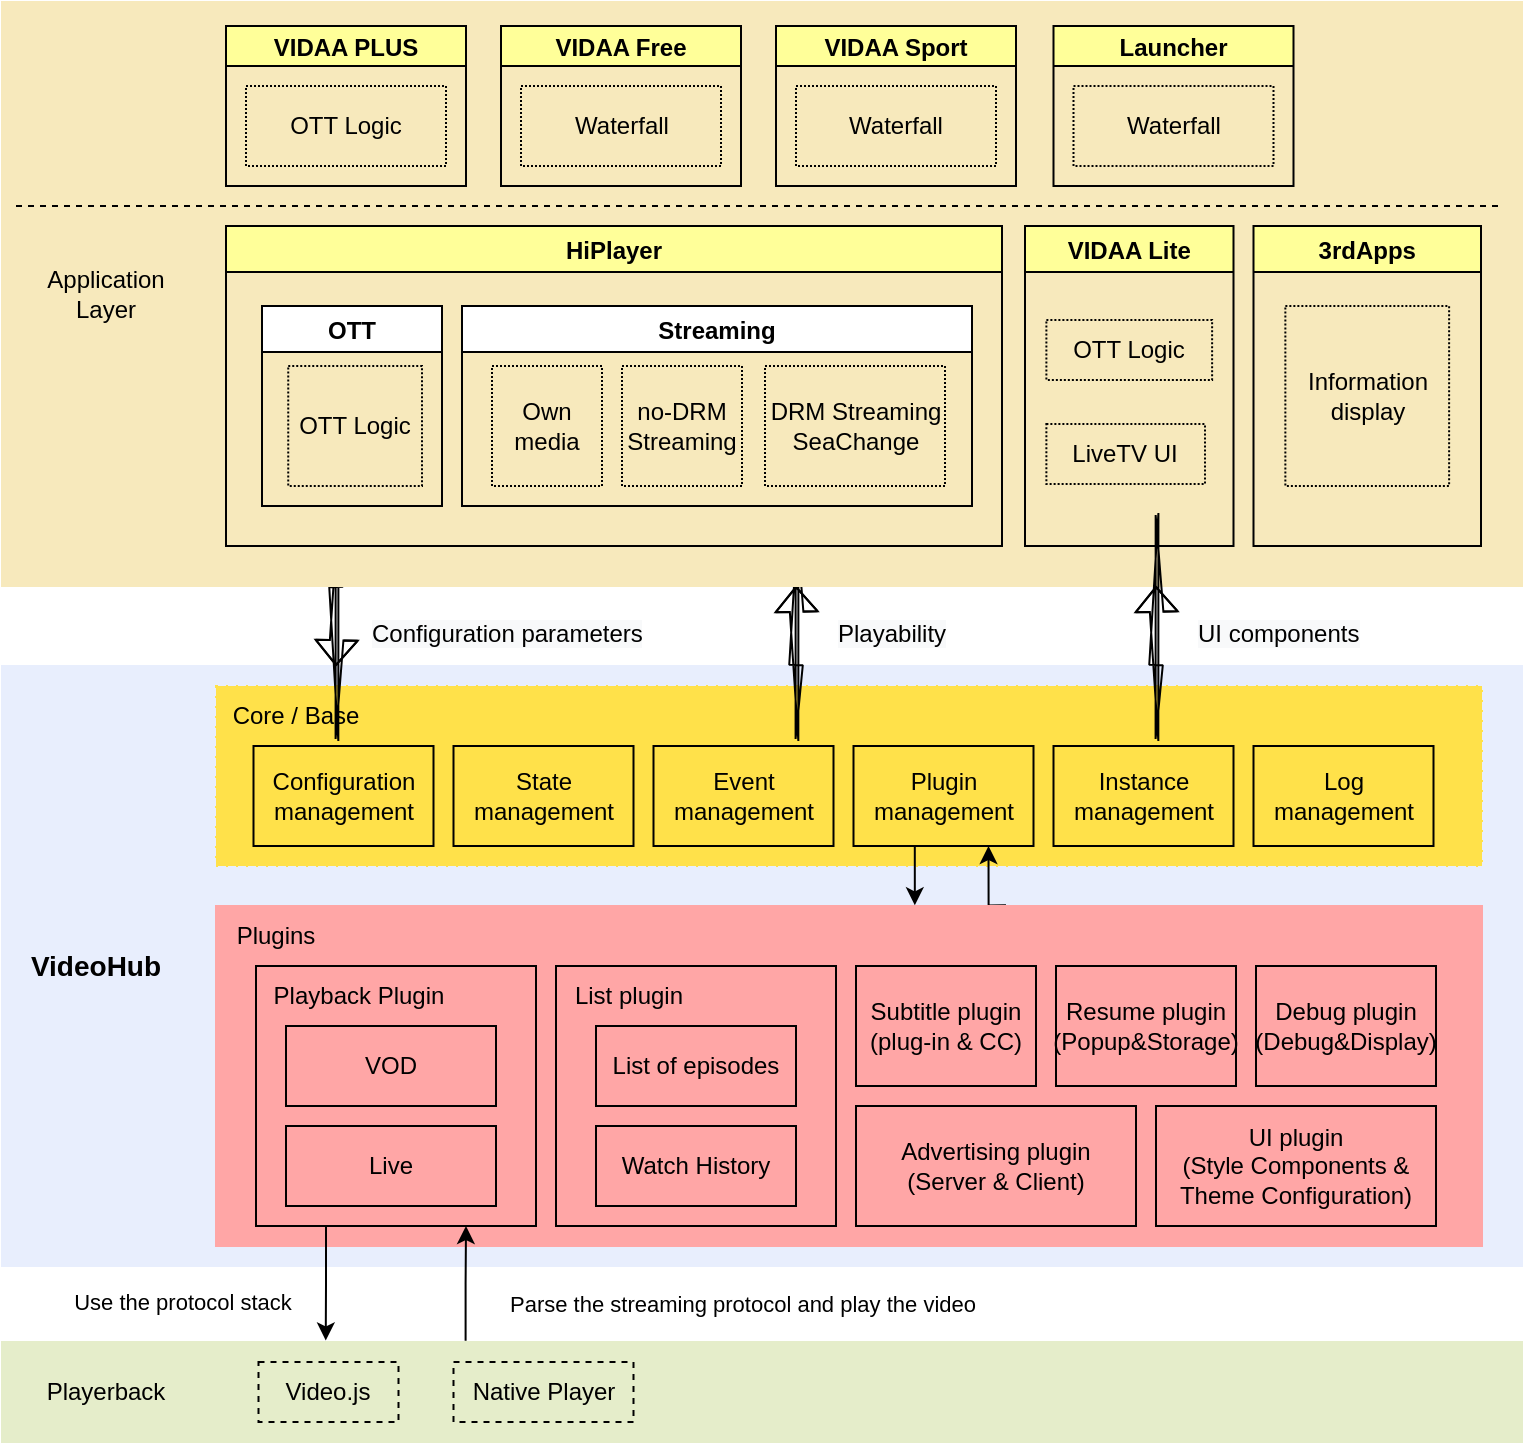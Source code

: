 <mxfile version="19.0.2" type="github" pages="2">
  <diagram name="Architecture" id="PLySDpZhw0bRO1F781s7">
    <mxGraphModel dx="2249" dy="762" grid="1" gridSize="10" guides="1" tooltips="1" connect="1" arrows="1" fold="1" page="1" pageScale="1" pageWidth="827" pageHeight="1169" math="0" shadow="0">
      <root>
        <mxCell id="0" />
        <mxCell id="1" parent="0" />
        <mxCell id="8mS8brHHHOD_8-OSbyAV-669" value="" style="rounded=0;whiteSpace=wrap;html=1;strokeColor=#E5EDCA;fillColor=#e5edca;" parent="1" vertex="1">
          <mxGeometry x="-800" y="710" width="760" height="50" as="geometry" />
        </mxCell>
        <mxCell id="8mS8brHHHOD_8-OSbyAV-670" value="" style="rounded=0;whiteSpace=wrap;html=1;strokeColor=#E8EEFD;fillColor=#e8eefd;" parent="1" vertex="1">
          <mxGeometry x="-800" y="372" width="760" height="300" as="geometry" />
        </mxCell>
        <mxCell id="8mS8brHHHOD_8-OSbyAV-671" value="" style="rounded=0;whiteSpace=wrap;html=1;dashed=1;dashPattern=1 4;fillColor=#FFE14A;strokeColor=#FFE14A;" parent="1" vertex="1">
          <mxGeometry x="-693" y="382" width="633" height="90" as="geometry" />
        </mxCell>
        <mxCell id="8mS8brHHHOD_8-OSbyAV-672" style="edgeStyle=orthogonalEdgeStyle;shape=flexArrow;rounded=0;orthogonalLoop=1;jettySize=auto;html=1;exitX=0.25;exitY=1;exitDx=0;exitDy=0;entryX=0.25;entryY=0;entryDx=0;entryDy=0;width=6.78;endSize=3.797;endWidth=13.229;" parent="1" edge="1">
          <mxGeometry relative="1" as="geometry">
            <mxPoint x="-633.0" y="332" as="sourcePoint" />
            <mxPoint x="-633" y="372" as="targetPoint" />
          </mxGeometry>
        </mxCell>
        <mxCell id="8mS8brHHHOD_8-OSbyAV-673" value="&lt;b&gt;&lt;font style=&quot;font-size: 14px;&quot;&gt;VideoHub&lt;/font&gt;&lt;/b&gt;" style="text;html=1;strokeColor=none;fillColor=none;align=center;verticalAlign=middle;whiteSpace=wrap;rounded=0;" parent="1" vertex="1">
          <mxGeometry x="-793" y="512" width="80" height="20" as="geometry" />
        </mxCell>
        <mxCell id="8mS8brHHHOD_8-OSbyAV-674" value="&lt;span style=&quot;color: rgb(0, 0, 0); font-family: Helvetica; font-size: 12px; font-style: normal; font-variant-ligatures: no-common-ligatures; font-variant-caps: normal; font-weight: 400; letter-spacing: normal; orphans: 2; text-align: center; text-indent: 0px; text-transform: none; widows: 2; word-spacing: 0px; -webkit-text-stroke-width: 0px; background-color: rgb(248, 249, 250); text-decoration-thickness: initial; text-decoration-style: initial; text-decoration-color: initial; float: none; display: inline !important;&quot;&gt;Configuration parameters&lt;/span&gt;" style="text;whiteSpace=wrap;html=1;" parent="1" vertex="1">
          <mxGeometry x="-617.25" y="342" width="143" height="30" as="geometry" />
        </mxCell>
        <mxCell id="8mS8brHHHOD_8-OSbyAV-675" value="&lt;span style=&quot;color: rgb(0, 0, 0); font-family: Helvetica; font-size: 12px; font-style: normal; font-variant-ligatures: no-common-ligatures; font-variant-caps: normal; font-weight: 400; letter-spacing: normal; orphans: 2; text-align: center; text-indent: 0px; text-transform: none; widows: 2; word-spacing: 0px; -webkit-text-stroke-width: 0px; background-color: rgb(248, 249, 250); text-decoration-thickness: initial; text-decoration-style: initial; text-decoration-color: initial; float: none; display: inline !important;&quot;&gt;Playability&lt;/span&gt;" style="text;whiteSpace=wrap;html=1;" parent="1" vertex="1">
          <mxGeometry x="-384.25" y="342" width="80" height="30" as="geometry" />
        </mxCell>
        <mxCell id="8mS8brHHHOD_8-OSbyAV-676" value="State management" style="rounded=0;whiteSpace=wrap;html=1;fillColor=none;" parent="1" vertex="1">
          <mxGeometry x="-574.25" y="412" width="90" height="50" as="geometry" />
        </mxCell>
        <mxCell id="8mS8brHHHOD_8-OSbyAV-677" value="Configuration management" style="rounded=0;whiteSpace=wrap;html=1;strokeColor=#000000;fillColor=none;" parent="1" vertex="1">
          <mxGeometry x="-674.25" y="412" width="90" height="50" as="geometry" />
        </mxCell>
        <mxCell id="8mS8brHHHOD_8-OSbyAV-678" value="Core / Base" style="text;html=1;strokeColor=none;fillColor=none;align=center;verticalAlign=middle;whiteSpace=wrap;rounded=0;dashed=1;" parent="1" vertex="1">
          <mxGeometry x="-693" y="382" width="80" height="30" as="geometry" />
        </mxCell>
        <mxCell id="8mS8brHHHOD_8-OSbyAV-679" value="Instance management" style="rounded=0;whiteSpace=wrap;html=1;fillColor=none;" parent="1" vertex="1">
          <mxGeometry x="-274.25" y="412" width="90" height="50" as="geometry" />
        </mxCell>
        <mxCell id="8mS8brHHHOD_8-OSbyAV-680" value="Event management" style="rounded=0;whiteSpace=wrap;html=1;fillColor=none;" parent="1" vertex="1">
          <mxGeometry x="-474.25" y="412" width="90" height="50" as="geometry" />
        </mxCell>
        <mxCell id="8mS8brHHHOD_8-OSbyAV-681" style="edgeStyle=orthogonalEdgeStyle;rounded=0;orthogonalLoop=1;jettySize=auto;html=1;exitX=0.624;exitY=-0.002;exitDx=0;exitDy=0;entryX=0.75;entryY=1;entryDx=0;entryDy=0;exitPerimeter=0;" parent="1" source="8mS8brHHHOD_8-OSbyAV-682" target="8mS8brHHHOD_8-OSbyAV-687" edge="1">
          <mxGeometry relative="1" as="geometry" />
        </mxCell>
        <mxCell id="8mS8brHHHOD_8-OSbyAV-682" value="" style="rounded=0;whiteSpace=wrap;html=1;fillColor=#FFA6A6;strokeColor=#FFA6A6;" parent="1" vertex="1">
          <mxGeometry x="-693" y="492" width="633" height="170" as="geometry" />
        </mxCell>
        <mxCell id="8mS8brHHHOD_8-OSbyAV-683" value="Plugins" style="text;html=1;strokeColor=none;fillColor=none;align=center;verticalAlign=middle;whiteSpace=wrap;rounded=0;dashed=1;" parent="1" vertex="1">
          <mxGeometry x="-693" y="492" width="60" height="30" as="geometry" />
        </mxCell>
        <mxCell id="8mS8brHHHOD_8-OSbyAV-684" style="edgeStyle=orthogonalEdgeStyle;rounded=0;orthogonalLoop=1;jettySize=auto;html=1;exitX=0.25;exitY=1;exitDx=0;exitDy=0;entryX=0.213;entryY=-0.015;entryDx=0;entryDy=0;entryPerimeter=0;" parent="1" source="8mS8brHHHOD_8-OSbyAV-685" target="8mS8brHHHOD_8-OSbyAV-669" edge="1">
          <mxGeometry relative="1" as="geometry">
            <mxPoint x="-638" y="692" as="targetPoint" />
          </mxGeometry>
        </mxCell>
        <mxCell id="faNPm7VZ7oeLb7AtSKTi-17" value="Use the protocol stack" style="edgeLabel;html=1;align=center;verticalAlign=middle;resizable=0;points=[];" parent="8mS8brHHHOD_8-OSbyAV-684" vertex="1" connectable="0">
          <mxGeometry x="-0.181" y="-1" relative="1" as="geometry">
            <mxPoint x="-71" y="14" as="offset" />
          </mxGeometry>
        </mxCell>
        <mxCell id="8mS8brHHHOD_8-OSbyAV-685" value="" style="rounded=0;whiteSpace=wrap;html=1;fillColor=none;" parent="1" vertex="1">
          <mxGeometry x="-673" y="522" width="140" height="130" as="geometry" />
        </mxCell>
        <mxCell id="8mS8brHHHOD_8-OSbyAV-686" style="edgeStyle=orthogonalEdgeStyle;rounded=0;orthogonalLoop=1;jettySize=auto;html=1;exitX=0.25;exitY=1;exitDx=0;exitDy=0;entryX=0.552;entryY=-0.002;entryDx=0;entryDy=0;entryPerimeter=0;" parent="1" source="8mS8brHHHOD_8-OSbyAV-687" target="8mS8brHHHOD_8-OSbyAV-682" edge="1">
          <mxGeometry relative="1" as="geometry" />
        </mxCell>
        <mxCell id="8mS8brHHHOD_8-OSbyAV-687" value="Plugin management" style="rounded=0;whiteSpace=wrap;html=1;fillColor=none;" parent="1" vertex="1">
          <mxGeometry x="-374.25" y="412" width="90" height="50" as="geometry" />
        </mxCell>
        <mxCell id="8mS8brHHHOD_8-OSbyAV-688" value="" style="rounded=0;whiteSpace=wrap;html=1;fillColor=none;" parent="1" vertex="1">
          <mxGeometry x="-523" y="522" width="140" height="130" as="geometry" />
        </mxCell>
        <mxCell id="8mS8brHHHOD_8-OSbyAV-690" value="Playback Plugin" style="text;html=1;strokeColor=none;fillColor=none;align=center;verticalAlign=middle;whiteSpace=wrap;rounded=0;" parent="1" vertex="1">
          <mxGeometry x="-673" y="522" width="103" height="30" as="geometry" />
        </mxCell>
        <mxCell id="8mS8brHHHOD_8-OSbyAV-691" value="VOD" style="rounded=0;whiteSpace=wrap;html=1;fillColor=none;" parent="1" vertex="1">
          <mxGeometry x="-658" y="552" width="105" height="40" as="geometry" />
        </mxCell>
        <mxCell id="8mS8brHHHOD_8-OSbyAV-692" value="Log management" style="rounded=0;whiteSpace=wrap;html=1;fillColor=none;" parent="1" vertex="1">
          <mxGeometry x="-174.25" y="412" width="90" height="50" as="geometry" />
        </mxCell>
        <mxCell id="8mS8brHHHOD_8-OSbyAV-693" value="Live" style="rounded=0;whiteSpace=wrap;html=1;fillColor=none;" parent="1" vertex="1">
          <mxGeometry x="-658" y="602" width="105" height="40" as="geometry" />
        </mxCell>
        <mxCell id="8mS8brHHHOD_8-OSbyAV-694" value="List of episodes" style="rounded=0;whiteSpace=wrap;html=1;fillColor=none;" parent="1" vertex="1">
          <mxGeometry x="-503" y="552" width="100" height="40" as="geometry" />
        </mxCell>
        <mxCell id="8mS8brHHHOD_8-OSbyAV-695" value="List plugin" style="text;html=1;strokeColor=none;fillColor=none;align=center;verticalAlign=middle;whiteSpace=wrap;rounded=0;" parent="1" vertex="1">
          <mxGeometry x="-523" y="522" width="73" height="30" as="geometry" />
        </mxCell>
        <mxCell id="8mS8brHHHOD_8-OSbyAV-696" value="Watch History" style="rounded=0;whiteSpace=wrap;html=1;fillColor=none;" parent="1" vertex="1">
          <mxGeometry x="-503" y="602" width="100" height="40" as="geometry" />
        </mxCell>
        <mxCell id="8mS8brHHHOD_8-OSbyAV-697" value="&lt;div&gt;Subtitle plugin&lt;/div&gt;&lt;div&gt;(plug-in &amp;amp; CC)&lt;/div&gt;" style="rounded=0;whiteSpace=wrap;html=1;fillColor=none;" parent="1" vertex="1">
          <mxGeometry x="-373" y="522" width="90" height="60" as="geometry" />
        </mxCell>
        <mxCell id="8mS8brHHHOD_8-OSbyAV-698" value="&lt;div&gt;UI plugin&lt;/div&gt;&lt;div&gt;(Style Components &amp;amp; Theme Configuration)&lt;/div&gt;" style="rounded=0;whiteSpace=wrap;html=1;fillColor=none;" parent="1" vertex="1">
          <mxGeometry x="-223" y="592" width="140" height="60" as="geometry" />
        </mxCell>
        <mxCell id="8mS8brHHHOD_8-OSbyAV-699" value="&lt;div&gt;Debug plugin&lt;/div&gt;&lt;div&gt;(Debug&amp;amp;Display)&lt;/div&gt;" style="rounded=0;whiteSpace=wrap;html=1;fillColor=none;" parent="1" vertex="1">
          <mxGeometry x="-173" y="522" width="90" height="60" as="geometry" />
        </mxCell>
        <mxCell id="8mS8brHHHOD_8-OSbyAV-700" value="&lt;div&gt;Resume plugin&lt;/div&gt;&lt;div&gt;(Popup&amp;amp;Storage)&lt;/div&gt;" style="rounded=0;whiteSpace=wrap;html=1;fillColor=none;" parent="1" vertex="1">
          <mxGeometry x="-273" y="522" width="90" height="60" as="geometry" />
        </mxCell>
        <mxCell id="8mS8brHHHOD_8-OSbyAV-701" value="&lt;div&gt;Advertising plugin&lt;/div&gt;&lt;div&gt;(Server &amp;amp; Client)&lt;/div&gt;" style="rounded=0;whiteSpace=wrap;html=1;fillColor=none;" parent="1" vertex="1">
          <mxGeometry x="-373" y="592" width="140" height="60" as="geometry" />
        </mxCell>
        <mxCell id="8mS8brHHHOD_8-OSbyAV-702" style="edgeStyle=orthogonalEdgeStyle;shape=flexArrow;rounded=0;orthogonalLoop=1;jettySize=auto;html=1;exitX=0.25;exitY=1;exitDx=0;exitDy=0;width=6.78;endSize=3.797;endWidth=13.229;" parent="1" edge="1">
          <mxGeometry relative="1" as="geometry">
            <mxPoint x="-403.0" y="372" as="sourcePoint" />
            <mxPoint x="-403.0" y="332" as="targetPoint" />
          </mxGeometry>
        </mxCell>
        <mxCell id="8mS8brHHHOD_8-OSbyAV-703" style="edgeStyle=orthogonalEdgeStyle;rounded=0;orthogonalLoop=1;jettySize=auto;html=1;entryX=0.75;entryY=1;entryDx=0;entryDy=0;exitX=0.305;exitY=-0.012;exitDx=0;exitDy=0;exitPerimeter=0;" parent="1" source="8mS8brHHHOD_8-OSbyAV-669" target="8mS8brHHHOD_8-OSbyAV-685" edge="1">
          <mxGeometry relative="1" as="geometry">
            <mxPoint x="-568" y="692" as="sourcePoint" />
          </mxGeometry>
        </mxCell>
        <mxCell id="faNPm7VZ7oeLb7AtSKTi-18" value="Parse the streaming protocol and play the video" style="edgeLabel;html=1;align=center;verticalAlign=middle;resizable=0;points=[];" parent="8mS8brHHHOD_8-OSbyAV-703" vertex="1" connectable="0">
          <mxGeometry x="-0.37" relative="1" as="geometry">
            <mxPoint x="138" y="-1" as="offset" />
          </mxGeometry>
        </mxCell>
        <mxCell id="8mS8brHHHOD_8-OSbyAV-704" value="Video.js" style="rounded=0;whiteSpace=wrap;html=1;dashed=1;fillColor=none;" parent="1" vertex="1">
          <mxGeometry x="-671.75" y="720" width="70" height="30" as="geometry" />
        </mxCell>
        <mxCell id="8mS8brHHHOD_8-OSbyAV-705" value="Native Player" style="rounded=0;whiteSpace=wrap;html=1;dashed=1;fillColor=none;" parent="1" vertex="1">
          <mxGeometry x="-574.25" y="720" width="90" height="30" as="geometry" />
        </mxCell>
        <mxCell id="8mS8brHHHOD_8-OSbyAV-706" value="Playerback" style="text;html=1;strokeColor=none;fillColor=none;align=center;verticalAlign=middle;whiteSpace=wrap;rounded=0;" parent="1" vertex="1">
          <mxGeometry x="-798" y="725" width="100" height="20" as="geometry" />
        </mxCell>
        <mxCell id="8mS8brHHHOD_8-OSbyAV-617" value="" style="rounded=0;whiteSpace=wrap;html=1;strokeColor=#F7E9BC;fillColor=#f7e9bc;" parent="1" vertex="1">
          <mxGeometry x="-800" y="40" width="760" height="292" as="geometry" />
        </mxCell>
        <mxCell id="8mS8brHHHOD_8-OSbyAV-708" value="HiPlayer" style="swimlane;labelBackgroundColor=none;fontColor=default;swimlaneFillColor=none;fillColor=#FFFF99;" parent="1" vertex="1">
          <mxGeometry x="-688" y="152" width="388" height="160" as="geometry" />
        </mxCell>
        <mxCell id="8mS8brHHHOD_8-OSbyAV-710" value="OTT" style="swimlane;" parent="8mS8brHHHOD_8-OSbyAV-708" vertex="1">
          <mxGeometry x="18" y="40" width="90" height="100" as="geometry" />
        </mxCell>
        <mxCell id="8mS8brHHHOD_8-OSbyAV-711" value="OTT Logic" style="rounded=0;whiteSpace=wrap;html=1;fillColor=none;dashed=1;dashPattern=1 1;" parent="8mS8brHHHOD_8-OSbyAV-710" vertex="1">
          <mxGeometry x="13.12" y="30" width="66.88" height="60" as="geometry" />
        </mxCell>
        <mxCell id="8mS8brHHHOD_8-OSbyAV-712" value="Streaming" style="swimlane;" parent="8mS8brHHHOD_8-OSbyAV-708" vertex="1">
          <mxGeometry x="118" y="40" width="255" height="100" as="geometry" />
        </mxCell>
        <mxCell id="8mS8brHHHOD_8-OSbyAV-713" value="Own media" style="rounded=0;whiteSpace=wrap;html=1;fillColor=none;dashed=1;dashPattern=1 1;" parent="8mS8brHHHOD_8-OSbyAV-712" vertex="1">
          <mxGeometry x="15" y="30" width="55" height="60" as="geometry" />
        </mxCell>
        <mxCell id="8mS8brHHHOD_8-OSbyAV-715" value="no-DRM Streaming" style="rounded=0;whiteSpace=wrap;html=1;fillColor=none;dashed=1;dashPattern=1 1;" parent="8mS8brHHHOD_8-OSbyAV-712" vertex="1">
          <mxGeometry x="80" y="30" width="60" height="60" as="geometry" />
        </mxCell>
        <mxCell id="8mS8brHHHOD_8-OSbyAV-716" value="VIDAA Lite" style="swimlane;labelBackgroundColor=none;fontColor=default;fillColor=#FFFF99;" parent="1" vertex="1">
          <mxGeometry x="-288.5" y="152" width="104.25" height="160" as="geometry" />
        </mxCell>
        <mxCell id="8mS8brHHHOD_8-OSbyAV-718" value="OTT Logic" style="rounded=0;whiteSpace=wrap;html=1;fillColor=none;dashed=1;dashPattern=1 1;" parent="8mS8brHHHOD_8-OSbyAV-716" vertex="1">
          <mxGeometry x="10.69" y="47" width="82.87" height="30" as="geometry" />
        </mxCell>
        <mxCell id="8mS8brHHHOD_8-OSbyAV-719" value="LiveTV UI" style="rounded=0;whiteSpace=wrap;html=1;fillColor=none;dashed=1;dashPattern=1 1;" parent="8mS8brHHHOD_8-OSbyAV-716" vertex="1">
          <mxGeometry x="10.69" y="99" width="79.31" height="30" as="geometry" />
        </mxCell>
        <mxCell id="8mS8brHHHOD_8-OSbyAV-720" value="3rdApps" style="swimlane;labelBackgroundColor=none;fontColor=default;fillColor=#FFFF99;" parent="1" vertex="1">
          <mxGeometry x="-174.25" y="152" width="113.75" height="160" as="geometry" />
        </mxCell>
        <mxCell id="8mS8brHHHOD_8-OSbyAV-722" value="Information display" style="rounded=0;whiteSpace=wrap;html=1;fillColor=none;dashed=1;dashPattern=1 1;" parent="8mS8brHHHOD_8-OSbyAV-720" vertex="1">
          <mxGeometry x="15.93" y="40" width="81.88" height="90" as="geometry" />
        </mxCell>
        <mxCell id="8mS8brHHHOD_8-OSbyAV-724" value="Application Layer" style="text;html=1;strokeColor=none;fillColor=none;align=center;verticalAlign=middle;whiteSpace=wrap;rounded=0;" parent="1" vertex="1">
          <mxGeometry x="-783" y="176" width="70" height="20" as="geometry" />
        </mxCell>
        <mxCell id="faNPm7VZ7oeLb7AtSKTi-1" value="" style="endArrow=none;html=1;strokeWidth=1;dashed=1;" parent="1" edge="1">
          <mxGeometry width="50" height="50" relative="1" as="geometry">
            <mxPoint x="-793" y="142" as="sourcePoint" />
            <mxPoint x="-50" y="142" as="targetPoint" />
          </mxGeometry>
        </mxCell>
        <mxCell id="faNPm7VZ7oeLb7AtSKTi-2" value="VIDAA PLUS" style="swimlane;labelBackgroundColor=none;fontColor=default;fillColor=#FFFF99;startSize=20;" parent="1" vertex="1">
          <mxGeometry x="-688" y="52" width="120" height="80" as="geometry" />
        </mxCell>
        <mxCell id="faNPm7VZ7oeLb7AtSKTi-3" value="OTT Logic" style="rounded=0;whiteSpace=wrap;html=1;fillColor=none;dashed=1;dashPattern=1 1;" parent="faNPm7VZ7oeLb7AtSKTi-2" vertex="1">
          <mxGeometry x="10" y="30" width="100" height="40" as="geometry" />
        </mxCell>
        <mxCell id="faNPm7VZ7oeLb7AtSKTi-4" value="VIDAA Free" style="swimlane;labelBackgroundColor=none;fontColor=default;fillColor=#FFFF99;startSize=20;" parent="1" vertex="1">
          <mxGeometry x="-550.5" y="52" width="120" height="80" as="geometry" />
        </mxCell>
        <mxCell id="faNPm7VZ7oeLb7AtSKTi-5" value="Waterfall" style="rounded=0;whiteSpace=wrap;html=1;fillColor=none;dashed=1;dashPattern=1 1;" parent="faNPm7VZ7oeLb7AtSKTi-4" vertex="1">
          <mxGeometry x="10" y="30" width="100" height="40" as="geometry" />
        </mxCell>
        <mxCell id="faNPm7VZ7oeLb7AtSKTi-6" value="VIDAA Sport" style="swimlane;labelBackgroundColor=none;fontColor=default;fillColor=#FFFF99;startSize=20;" parent="1" vertex="1">
          <mxGeometry x="-413" y="52" width="120" height="80" as="geometry" />
        </mxCell>
        <mxCell id="faNPm7VZ7oeLb7AtSKTi-7" value="Waterfall" style="rounded=0;whiteSpace=wrap;html=1;fillColor=none;dashed=1;dashPattern=1 1;" parent="faNPm7VZ7oeLb7AtSKTi-6" vertex="1">
          <mxGeometry x="10" y="30" width="100" height="40" as="geometry" />
        </mxCell>
        <mxCell id="faNPm7VZ7oeLb7AtSKTi-8" value="Launcher" style="swimlane;labelBackgroundColor=none;fontColor=default;fillColor=#FFFF99;startSize=20;" parent="1" vertex="1">
          <mxGeometry x="-274.25" y="52" width="120" height="80" as="geometry" />
        </mxCell>
        <mxCell id="faNPm7VZ7oeLb7AtSKTi-9" value="Waterfall" style="rounded=0;whiteSpace=wrap;html=1;fillColor=none;dashed=1;dashPattern=1 1;" parent="faNPm7VZ7oeLb7AtSKTi-8" vertex="1">
          <mxGeometry x="10" y="30" width="100" height="40" as="geometry" />
        </mxCell>
        <mxCell id="faNPm7VZ7oeLb7AtSKTi-15" value="&lt;span style=&quot;color: rgb(0, 0, 0); font-family: Helvetica; font-size: 12px; font-style: normal; font-variant-ligatures: no-common-ligatures; font-variant-caps: normal; font-weight: 400; letter-spacing: normal; orphans: 2; text-align: center; text-indent: 0px; text-transform: none; widows: 2; word-spacing: 0px; -webkit-text-stroke-width: 0px; background-color: rgb(248, 249, 250); text-decoration-thickness: initial; text-decoration-style: initial; text-decoration-color: initial; float: none; display: inline !important;&quot;&gt;UI components&lt;/span&gt;" style="text;whiteSpace=wrap;html=1;" parent="1" vertex="1">
          <mxGeometry x="-204.25" y="342" width="94.25" height="30" as="geometry" />
        </mxCell>
        <mxCell id="faNPm7VZ7oeLb7AtSKTi-16" style="edgeStyle=orthogonalEdgeStyle;shape=flexArrow;rounded=0;orthogonalLoop=1;jettySize=auto;html=1;exitX=0.25;exitY=1;exitDx=0;exitDy=0;width=6.78;endSize=3.797;endWidth=13.229;" parent="1" edge="1">
          <mxGeometry relative="1" as="geometry">
            <mxPoint x="-223.0" y="372" as="sourcePoint" />
            <mxPoint x="-223" y="332" as="targetPoint" />
          </mxGeometry>
        </mxCell>
        <mxCell id="8mS8brHHHOD_8-OSbyAV-714" value="DRM Streaming&lt;br&gt;SeaChange" style="rounded=0;whiteSpace=wrap;html=1;fillColor=none;dashed=1;dashPattern=1 1;" parent="1" vertex="1">
          <mxGeometry x="-418.5" y="222" width="90" height="60" as="geometry" />
        </mxCell>
      </root>
    </mxGraphModel>
  </diagram>
  <diagram name="Context" id="ozNRaQpCO2TQ-9G1t7Bm">
    <mxGraphModel dx="2249" dy="762" grid="1" gridSize="10" guides="1" tooltips="1" connect="1" arrows="1" fold="1" page="1" pageScale="1" pageWidth="827" pageHeight="1169" math="0" shadow="0">
      <root>
        <mxCell id="0" />
        <mxCell id="1" parent="0" />
        <mxCell id="zPBEmPZz1ujO-j39ivYT-1" style="rounded=0;orthogonalLoop=1;jettySize=auto;html=1;exitX=0.25;exitY=1;exitDx=0;exitDy=0;exitPerimeter=0;entryX=0.5;entryY=0;entryDx=0;entryDy=0;entryPerimeter=0;dashed=1;" parent="1" source="zPBEmPZz1ujO-j39ivYT-5" target="zPBEmPZz1ujO-j39ivYT-8" edge="1">
          <mxGeometry relative="1" as="geometry">
            <Array as="points" />
          </mxGeometry>
        </mxCell>
        <mxCell id="zPBEmPZz1ujO-j39ivYT-2" value="View Media" style="edgeLabel;html=1;align=center;verticalAlign=middle;resizable=0;points=[];" parent="zPBEmPZz1ujO-j39ivYT-1" vertex="1" connectable="0">
          <mxGeometry x="-0.255" y="1" relative="1" as="geometry">
            <mxPoint x="-11" y="2" as="offset" />
          </mxGeometry>
        </mxCell>
        <mxCell id="zPBEmPZz1ujO-j39ivYT-3" style="edgeStyle=none;rounded=0;orthogonalLoop=1;jettySize=auto;html=1;exitX=0.75;exitY=1;exitDx=0;exitDy=0;exitPerimeter=0;entryX=0.5;entryY=0;entryDx=0;entryDy=0;entryPerimeter=0;dashed=1;" parent="1" source="zPBEmPZz1ujO-j39ivYT-5" target="zPBEmPZz1ujO-j39ivYT-14" edge="1">
          <mxGeometry relative="1" as="geometry" />
        </mxCell>
        <mxCell id="zPBEmPZz1ujO-j39ivYT-4" value="Play Media" style="edgeLabel;html=1;align=center;verticalAlign=middle;resizable=0;points=[];" parent="zPBEmPZz1ujO-j39ivYT-3" vertex="1" connectable="0">
          <mxGeometry x="-0.291" y="2" relative="1" as="geometry">
            <mxPoint x="12" y="6" as="offset" />
          </mxGeometry>
        </mxCell>
        <object c4Name="User" c4Type="Person" c4Description="Users of VIDAA TV." label="&lt;font style=&quot;font-size: 16px&quot;&gt;&lt;b&gt;%c4Name%&lt;/b&gt;&lt;/font&gt;&lt;div&gt;[%c4Type%]&lt;/div&gt;&lt;br&gt;&lt;div&gt;&lt;font style=&quot;font-size: 11px&quot;&gt;&lt;font color=&quot;#cccccc&quot;&gt;%c4Description%&lt;/font&gt;&lt;/div&gt;" placeholders="1" id="zPBEmPZz1ujO-j39ivYT-5">
          <mxCell style="html=1;fontSize=11;dashed=0;whitespace=wrap;fillColor=#083F75;strokeColor=#06315C;fontColor=#ffffff;shape=mxgraph.c4.person2;align=center;metaEdit=1;points=[[0.5,0,0],[1,0.5,0],[1,0.75,0],[0.75,1,0],[0.5,1,0],[0.25,1,0],[0,0.75,0],[0,0.5,0]];resizable=0;" parent="1" vertex="1">
            <mxGeometry x="-540" y="60" width="200" height="180" as="geometry" />
          </mxCell>
        </object>
        <mxCell id="zPBEmPZz1ujO-j39ivYT-6" style="edgeStyle=none;rounded=0;orthogonalLoop=1;jettySize=auto;html=1;exitX=1;exitY=0.5;exitDx=0;exitDy=0;exitPerimeter=0;entryX=0;entryY=0.5;entryDx=0;entryDy=0;entryPerimeter=0;dashed=1;" parent="1" source="zPBEmPZz1ujO-j39ivYT-8" target="zPBEmPZz1ujO-j39ivYT-14" edge="1">
          <mxGeometry relative="1" as="geometry" />
        </mxCell>
        <mxCell id="zPBEmPZz1ujO-j39ivYT-7" value="Playback" style="edgeLabel;html=1;align=center;verticalAlign=middle;resizable=0;points=[];" parent="zPBEmPZz1ujO-j39ivYT-6" vertex="1" connectable="0">
          <mxGeometry x="-0.346" y="-1" relative="1" as="geometry">
            <mxPoint x="14" y="-1" as="offset" />
          </mxGeometry>
        </mxCell>
        <object placeholders="1" c4Name="VIDAA App" c4Type="Container: Vue" c4Description="VIDAA Free, Store, Sports, Vidaa Plus, launcher etc." label="&lt;font style=&quot;font-size: 16px&quot;&gt;&lt;b&gt;%c4Name%&lt;/b&gt;&lt;/font&gt;&lt;div&gt;[%c4Type%]&lt;/div&gt;&lt;br&gt;&lt;div&gt;&lt;font style=&quot;font-size: 11px&quot;&gt;&lt;font color=&quot;#cccccc&quot;&gt;%c4Description%&lt;/font&gt;&lt;/div&gt;" id="zPBEmPZz1ujO-j39ivYT-8">
          <mxCell style="rounded=1;whiteSpace=wrap;html=1;labelBackgroundColor=none;fillColor=#1061B0;fontColor=#ffffff;align=center;arcSize=10;strokeColor=#0D5091;metaEdit=1;resizable=0;points=[[0.25,0,0],[0.5,0,0],[0.75,0,0],[1,0.25,0],[1,0.5,0],[1,0.75,0],[0.75,1,0],[0.5,1,0],[0.25,1,0],[0,0.75,0],[0,0.5,0],[0,0.25,0]];" parent="1" vertex="1">
            <mxGeometry x="-720" y="360" width="240" height="120" as="geometry" />
          </mxCell>
        </object>
        <object placeholders="1" c4Name="JHK Cloud" c4Type="Server System" c4Description="Save media asset information, watch history, and advertising content." label="&lt;font style=&quot;font-size: 16px&quot;&gt;&lt;b&gt;%c4Name%&lt;/b&gt;&lt;/font&gt;&lt;div&gt;[%c4Type%]&lt;/div&gt;&lt;br&gt;&lt;div&gt;&lt;font style=&quot;font-size: 11px&quot;&gt;&lt;font color=&quot;#cccccc&quot;&gt;%c4Description%&lt;/font&gt;&lt;/div&gt;" id="zPBEmPZz1ujO-j39ivYT-9">
          <mxCell style="rounded=1;whiteSpace=wrap;html=1;labelBackgroundColor=none;fillColor=#8C8496;fontColor=#ffffff;align=center;arcSize=10;strokeColor=#736782;metaEdit=1;resizable=0;points=[[0.25,0,0],[0.5,0,0],[0.75,0,0],[1,0.25,0],[1,0.5,0],[1,0.75,0],[0.75,1,0],[0.5,1,0],[0.25,1,0],[0,0.75,0],[0,0.5,0],[0,0.25,0]];" parent="1" vertex="1">
            <mxGeometry x="40" y="240" width="240" height="120" as="geometry" />
          </mxCell>
        </object>
        <mxCell id="zPBEmPZz1ujO-j39ivYT-10" style="edgeStyle=none;rounded=0;orthogonalLoop=1;jettySize=auto;html=1;exitX=1;exitY=0.25;exitDx=0;exitDy=0;exitPerimeter=0;entryX=0;entryY=0.5;entryDx=0;entryDy=0;entryPerimeter=0;dashed=1;" parent="1" source="zPBEmPZz1ujO-j39ivYT-14" target="zPBEmPZz1ujO-j39ivYT-9" edge="1">
          <mxGeometry relative="1" as="geometry" />
        </mxCell>
        <mxCell id="zPBEmPZz1ujO-j39ivYT-11" value="Request Media&lt;br&gt;Information" style="edgeLabel;html=1;align=center;verticalAlign=middle;resizable=0;points=[];" parent="zPBEmPZz1ujO-j39ivYT-10" vertex="1" connectable="0">
          <mxGeometry x="0.338" y="-2" relative="1" as="geometry">
            <mxPoint x="-8" y="9" as="offset" />
          </mxGeometry>
        </mxCell>
        <mxCell id="zPBEmPZz1ujO-j39ivYT-12" style="edgeStyle=none;rounded=0;orthogonalLoop=1;jettySize=auto;html=1;exitX=1;exitY=0.75;exitDx=0;exitDy=0;exitPerimeter=0;entryX=0;entryY=0.5;entryDx=0;entryDy=0;entryPerimeter=0;dashed=1;" parent="1" source="zPBEmPZz1ujO-j39ivYT-14" target="zPBEmPZz1ujO-j39ivYT-15" edge="1">
          <mxGeometry relative="1" as="geometry" />
        </mxCell>
        <mxCell id="zPBEmPZz1ujO-j39ivYT-13" value="Playback&lt;br&gt;Streaming Media" style="edgeLabel;html=1;align=center;verticalAlign=middle;resizable=0;points=[];" parent="zPBEmPZz1ujO-j39ivYT-12" vertex="1" connectable="0">
          <mxGeometry x="0.228" y="2" relative="1" as="geometry">
            <mxPoint y="1" as="offset" />
          </mxGeometry>
        </mxCell>
        <object placeholders="1" c4Name="HiPlayer" c4Type="Container: Vue,Video" c4Description="Play streaming media of HLS, DASH protocol." label="&lt;font style=&quot;font-size: 16px&quot;&gt;&lt;b&gt;%c4Name%&lt;/b&gt;&lt;/font&gt;&lt;div&gt;[%c4Type%]&lt;/div&gt;&lt;br&gt;&lt;div&gt;&lt;font style=&quot;font-size: 11px&quot;&gt;&lt;font color=&quot;#cccccc&quot;&gt;%c4Description%&lt;/font&gt;&lt;/div&gt;" id="zPBEmPZz1ujO-j39ivYT-14">
          <mxCell style="rounded=1;whiteSpace=wrap;html=1;labelBackgroundColor=none;fillColor=#1061B0;fontColor=#ffffff;align=center;arcSize=10;strokeColor=#0D5091;metaEdit=1;resizable=0;points=[[0.25,0,0],[0.5,0,0],[0.75,0,0],[1,0.25,0],[1,0.5,0],[1,0.75,0],[0.75,1,0],[0.5,1,0],[0.25,1,0],[0,0.75,0],[0,0.5,0],[0,0.25,0]];" parent="1" vertex="1">
            <mxGeometry x="-400" y="360" width="240" height="120" as="geometry" />
          </mxCell>
        </object>
        <object placeholders="1" c4Name="Odin/Vewd Broswer" c4Type="Software System" c4Description="Provide streaming media parsing protocol stack." label="&lt;font style=&quot;font-size: 16px&quot;&gt;&lt;b&gt;%c4Name%&lt;/b&gt;&lt;/font&gt;&lt;div&gt;[%c4Type%]&lt;/div&gt;&lt;br&gt;&lt;div&gt;&lt;font style=&quot;font-size: 11px&quot;&gt;&lt;font color=&quot;#cccccc&quot;&gt;%c4Description%&lt;/font&gt;&lt;/div&gt;" id="zPBEmPZz1ujO-j39ivYT-15">
          <mxCell style="rounded=1;whiteSpace=wrap;html=1;labelBackgroundColor=none;fillColor=#8C8496;fontColor=#ffffff;align=center;arcSize=10;strokeColor=#736782;metaEdit=1;resizable=0;points=[[0.25,0,0],[0.5,0,0],[0.75,0,0],[1,0.25,0],[1,0.5,0],[1,0.75,0],[0.75,1,0],[0.5,1,0],[0.25,1,0],[0,0.75,0],[0,0.5,0],[0,0.25,0]];" parent="1" vertex="1">
            <mxGeometry x="40" y="440" width="240" height="120" as="geometry" />
          </mxCell>
        </object>
        <object placeholders="1" c4Name="VIDAA App" c4Type="ContainerScopeBoundary" c4Application="Container" label="&lt;font style=&quot;font-size: 16px&quot;&gt;&lt;b&gt;&lt;div style=&quot;text-align: left&quot;&gt;%c4Name%&lt;/div&gt;&lt;/b&gt;&lt;/font&gt;&lt;div style=&quot;text-align: left&quot;&gt;[%c4Application%]&lt;/div&gt;" id="zPBEmPZz1ujO-j39ivYT-16">
          <mxCell style="rounded=1;fontSize=11;whiteSpace=wrap;html=1;dashed=1;arcSize=20;fillColor=none;strokeColor=#666666;fontColor=#333333;labelBackgroundColor=none;align=left;verticalAlign=bottom;labelBorderColor=none;spacingTop=0;spacing=10;dashPattern=8 4;metaEdit=1;rotatable=0;perimeter=rectanglePerimeter;noLabel=0;labelPadding=0;allowArrows=0;connectable=0;expand=0;recursiveResize=0;editable=1;pointerEvents=0;absoluteArcSize=1;points=[[0.25,0,0],[0.5,0,0],[0.75,0,0],[1,0.25,0],[1,0.5,0],[1,0.75,0],[0.75,1,0],[0.5,1,0],[0.25,1,0],[0,0.75,0],[0,0.5,0],[0,0.25,0]];" parent="1" vertex="1">
            <mxGeometry x="-760" y="320" width="640" height="240" as="geometry" />
          </mxCell>
        </object>
      </root>
    </mxGraphModel>
  </diagram>
</mxfile>
